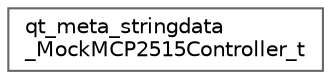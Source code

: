 digraph "Graphical Class Hierarchy"
{
 // LATEX_PDF_SIZE
  bgcolor="transparent";
  edge [fontname=Helvetica,fontsize=10,labelfontname=Helvetica,labelfontsize=10];
  node [fontname=Helvetica,fontsize=10,shape=box,height=0.2,width=0.4];
  rankdir="LR";
  Node0 [id="Node000000",label="qt_meta_stringdata\l_MockMCP2515Controller_t",height=0.2,width=0.4,color="grey40", fillcolor="white", style="filled",URL="$structqt__meta__stringdata__MockMCP2515Controller__t.html",tooltip=" "];
}
